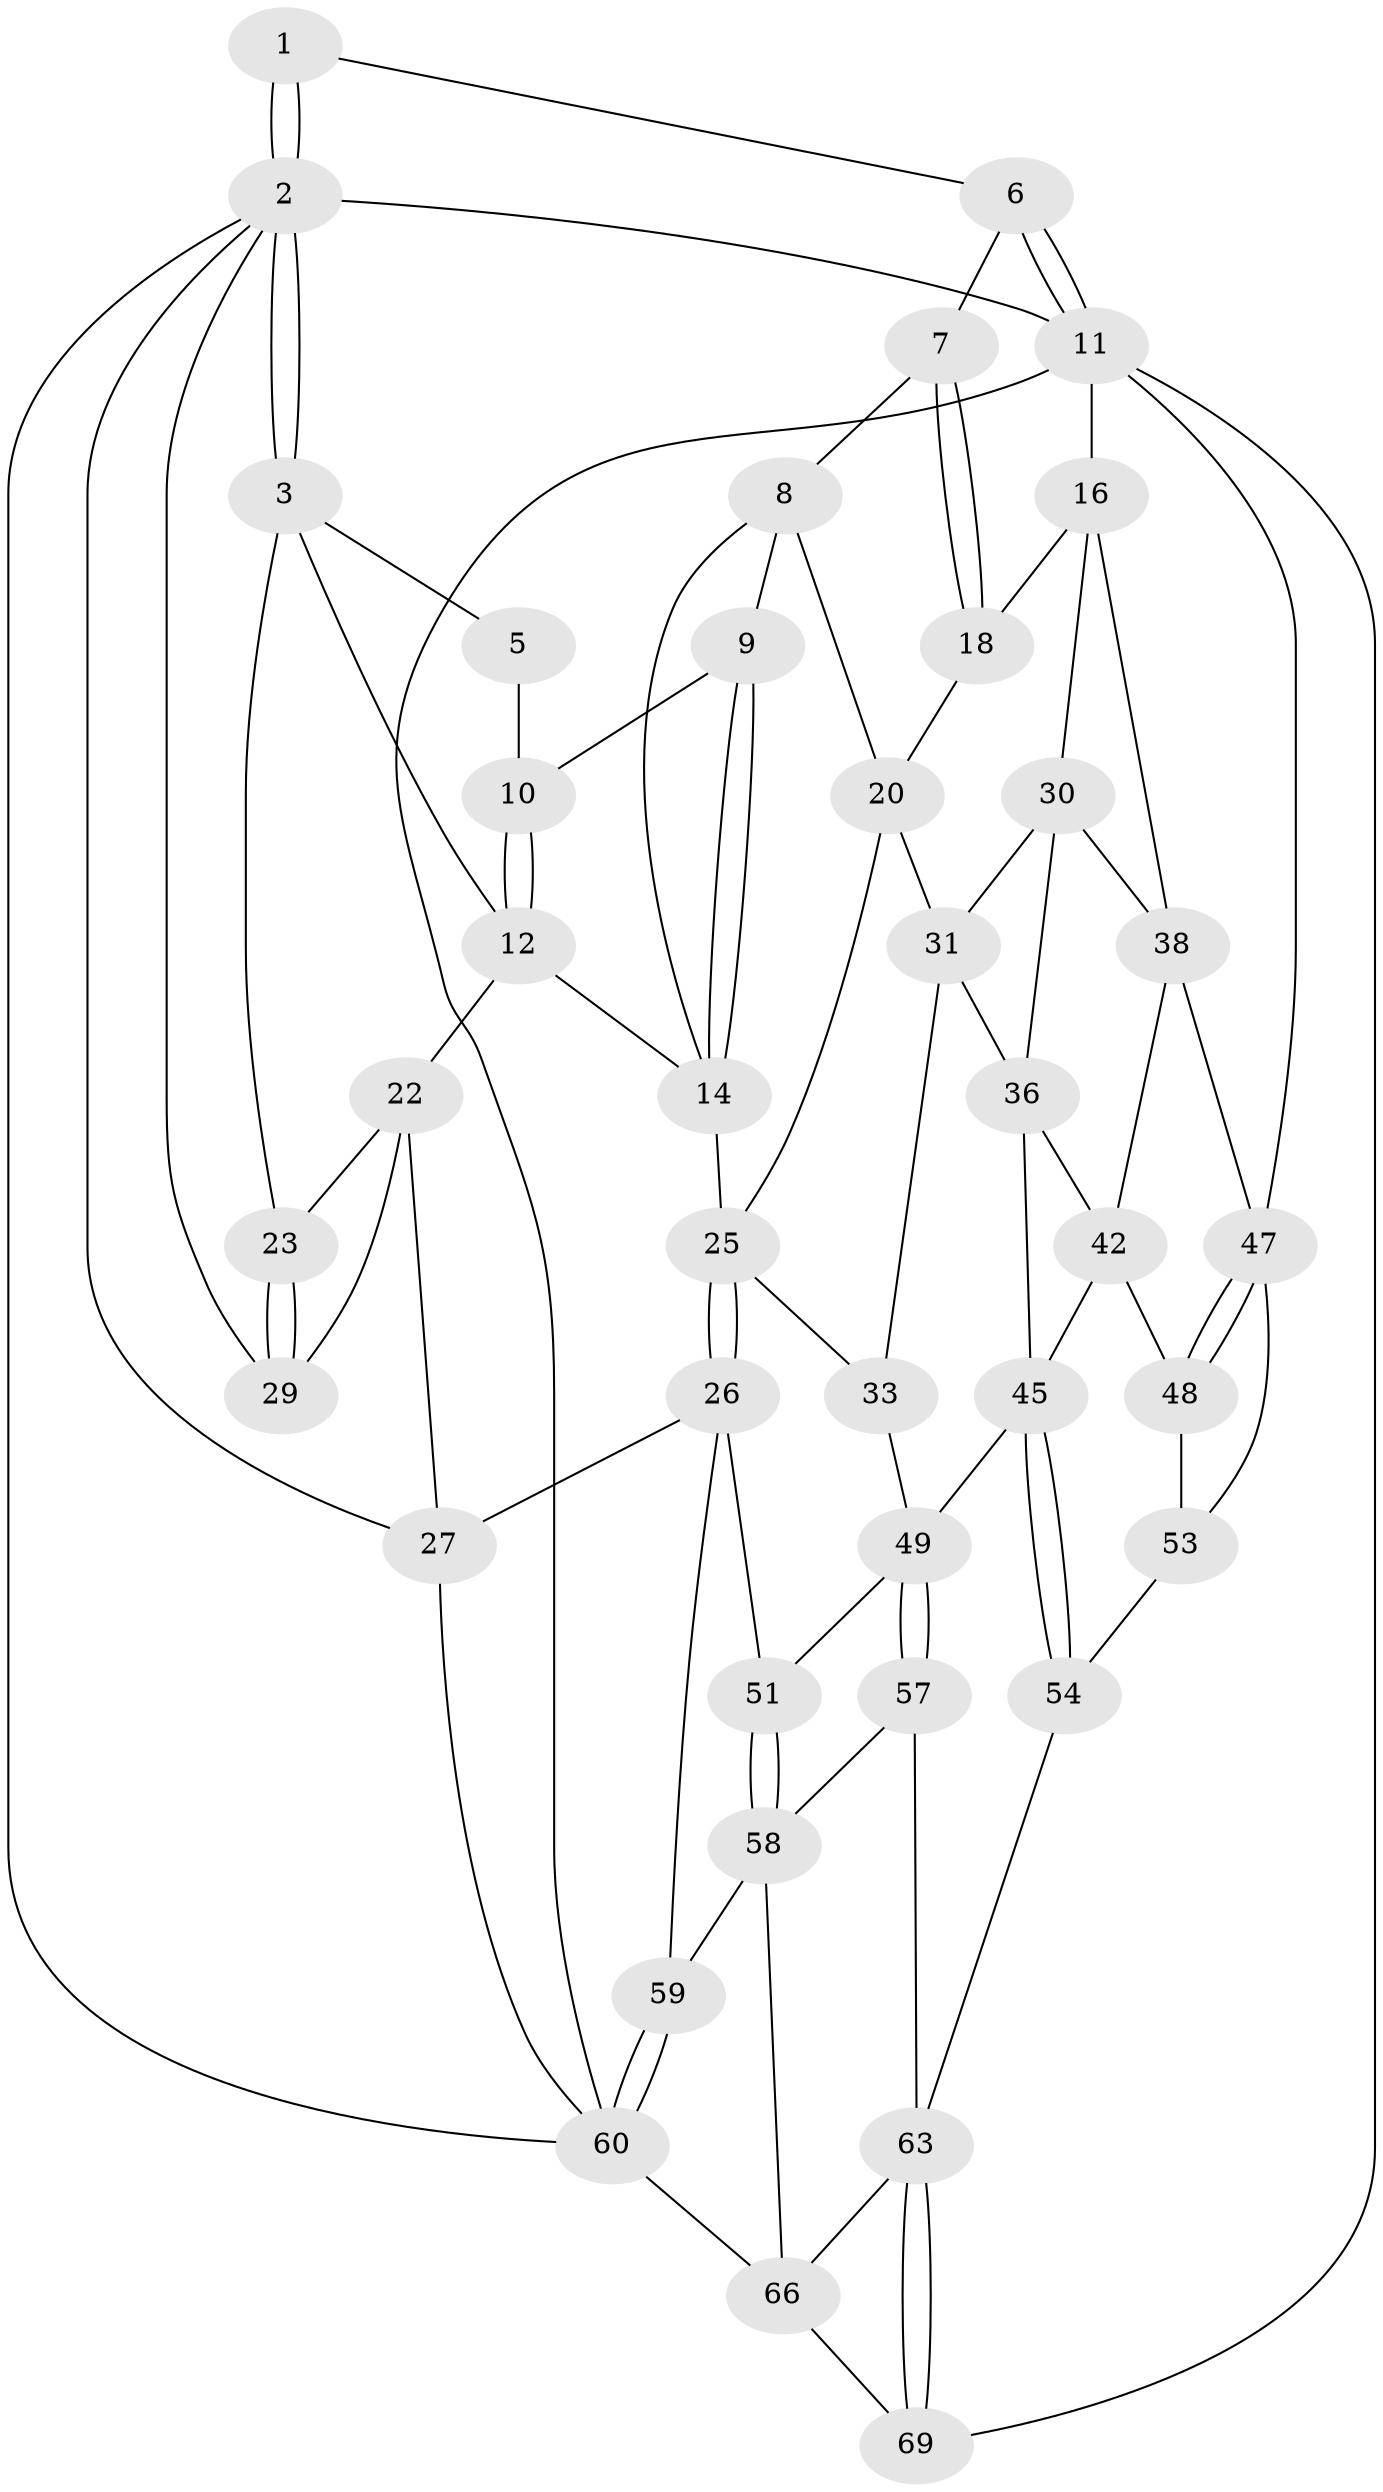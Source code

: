 // original degree distribution, {3: 0.028985507246376812, 6: 0.2028985507246377, 5: 0.5217391304347826, 4: 0.2463768115942029}
// Generated by graph-tools (version 1.1) at 2025/42/03/06/25 10:42:33]
// undirected, 41 vertices, 89 edges
graph export_dot {
graph [start="1"]
  node [color=gray90,style=filled];
  1 [pos="+0.5264735236909852+0"];
  2 [pos="+0+0",super="+41"];
  3 [pos="+0+0",super="+4"];
  5 [pos="+0.4232335269514006+0.018141852211355138"];
  6 [pos="+0.7349365479820634+0"];
  7 [pos="+0.7062315620461898+0.0363843346814643"];
  8 [pos="+0.6826238863903871+0.06589381323466385",super="+19"];
  9 [pos="+0.5531604185373017+0.14543633032045658"];
  10 [pos="+0.44812398287876876+0.15128821745672968"];
  11 [pos="+1+0",super="+55"];
  12 [pos="+0.29495149451379044+0.2374466623171742",super="+13"];
  14 [pos="+0.5068707544469346+0.3566624629482154",super="+15"];
  16 [pos="+1+0.29307232547072204",super="+17"];
  18 [pos="+0.8203215387392008+0.20473551562664702"];
  20 [pos="+0.7705355275291372+0.3626834062593414",super="+21"];
  22 [pos="+0.20294276822482277+0.32050239785749346",super="+28"];
  23 [pos="+0.11710652135245078+0.3587185059620766",super="+24"];
  25 [pos="+0.46713244421336536+0.47581337595617207",super="+34"];
  26 [pos="+0.46104612033289444+0.4889751351345165",super="+52"];
  27 [pos="+0.25749970175817766+0.5238326208781033",super="+43"];
  29 [pos="+0.058506488172071575+0.47781588854861706",super="+40"];
  30 [pos="+0.8908922688047473+0.3790856143647222",super="+35"];
  31 [pos="+0.8072287631309991+0.3834591951053674",super="+32"];
  33 [pos="+0.7230187233046464+0.5439093726306459"];
  36 [pos="+0.8613945466472341+0.5159515099951318",super="+37"];
  38 [pos="+1+0.49364829700638746",super="+39"];
  42 [pos="+0.9575121985745396+0.5275474321823543",super="+44"];
  45 [pos="+0.8847469624768937+0.6714437287690294",super="+46"];
  47 [pos="+1+0.5940814190942766",super="+56"];
  48 [pos="+0.9711165570682793+0.6143215519384011"];
  49 [pos="+0.7909161389917164+0.6954985815588978",super="+50"];
  51 [pos="+0.6613546335039241+0.6396850086237791"];
  53 [pos="+1+0.6963317301963884",super="+65"];
  54 [pos="+0.8964267612242429+0.6822312330790274",super="+62"];
  57 [pos="+0.7512414897738064+0.7674257121056116"];
  58 [pos="+0.6535443226560506+0.731077838690071",super="+61"];
  59 [pos="+0.440825752943947+0.7673988662172088"];
  60 [pos="+0.27224978077700474+0.8340101401051279",super="+68"];
  63 [pos="+0.8487398913085034+0.972320870972867",super="+64"];
  66 [pos="+0.5196657458135383+0.8573357829336516",super="+67"];
  69 [pos="+0.9117808956722799+1"];
  1 -- 2;
  1 -- 2;
  1 -- 6;
  2 -- 3;
  2 -- 3;
  2 -- 11;
  2 -- 27;
  2 -- 60;
  2 -- 29;
  3 -- 23;
  3 -- 12;
  3 -- 5;
  5 -- 10;
  6 -- 7;
  6 -- 11;
  6 -- 11;
  7 -- 8;
  7 -- 18;
  7 -- 18;
  8 -- 9;
  8 -- 14;
  8 -- 20;
  9 -- 10;
  9 -- 14;
  9 -- 14;
  10 -- 12;
  10 -- 12;
  11 -- 16;
  11 -- 69;
  11 -- 47;
  11 -- 60;
  12 -- 14;
  12 -- 22;
  14 -- 25;
  16 -- 38;
  16 -- 18;
  16 -- 30;
  18 -- 20;
  20 -- 31;
  20 -- 25;
  22 -- 23;
  22 -- 27;
  22 -- 29;
  23 -- 29 [weight=2];
  23 -- 29;
  25 -- 26;
  25 -- 26;
  25 -- 33;
  26 -- 27;
  26 -- 59;
  26 -- 51;
  27 -- 60;
  30 -- 31;
  30 -- 38;
  30 -- 36;
  31 -- 33;
  31 -- 36;
  33 -- 49;
  36 -- 42;
  36 -- 45;
  38 -- 42;
  38 -- 47;
  42 -- 48;
  42 -- 45;
  45 -- 54;
  45 -- 54;
  45 -- 49;
  47 -- 48;
  47 -- 48;
  47 -- 53;
  48 -- 53;
  49 -- 57;
  49 -- 57;
  49 -- 51;
  51 -- 58;
  51 -- 58;
  53 -- 54 [weight=2];
  54 -- 63;
  57 -- 58;
  57 -- 63;
  58 -- 59;
  58 -- 66;
  59 -- 60;
  59 -- 60;
  60 -- 66;
  63 -- 69;
  63 -- 69;
  63 -- 66;
  66 -- 69;
}
